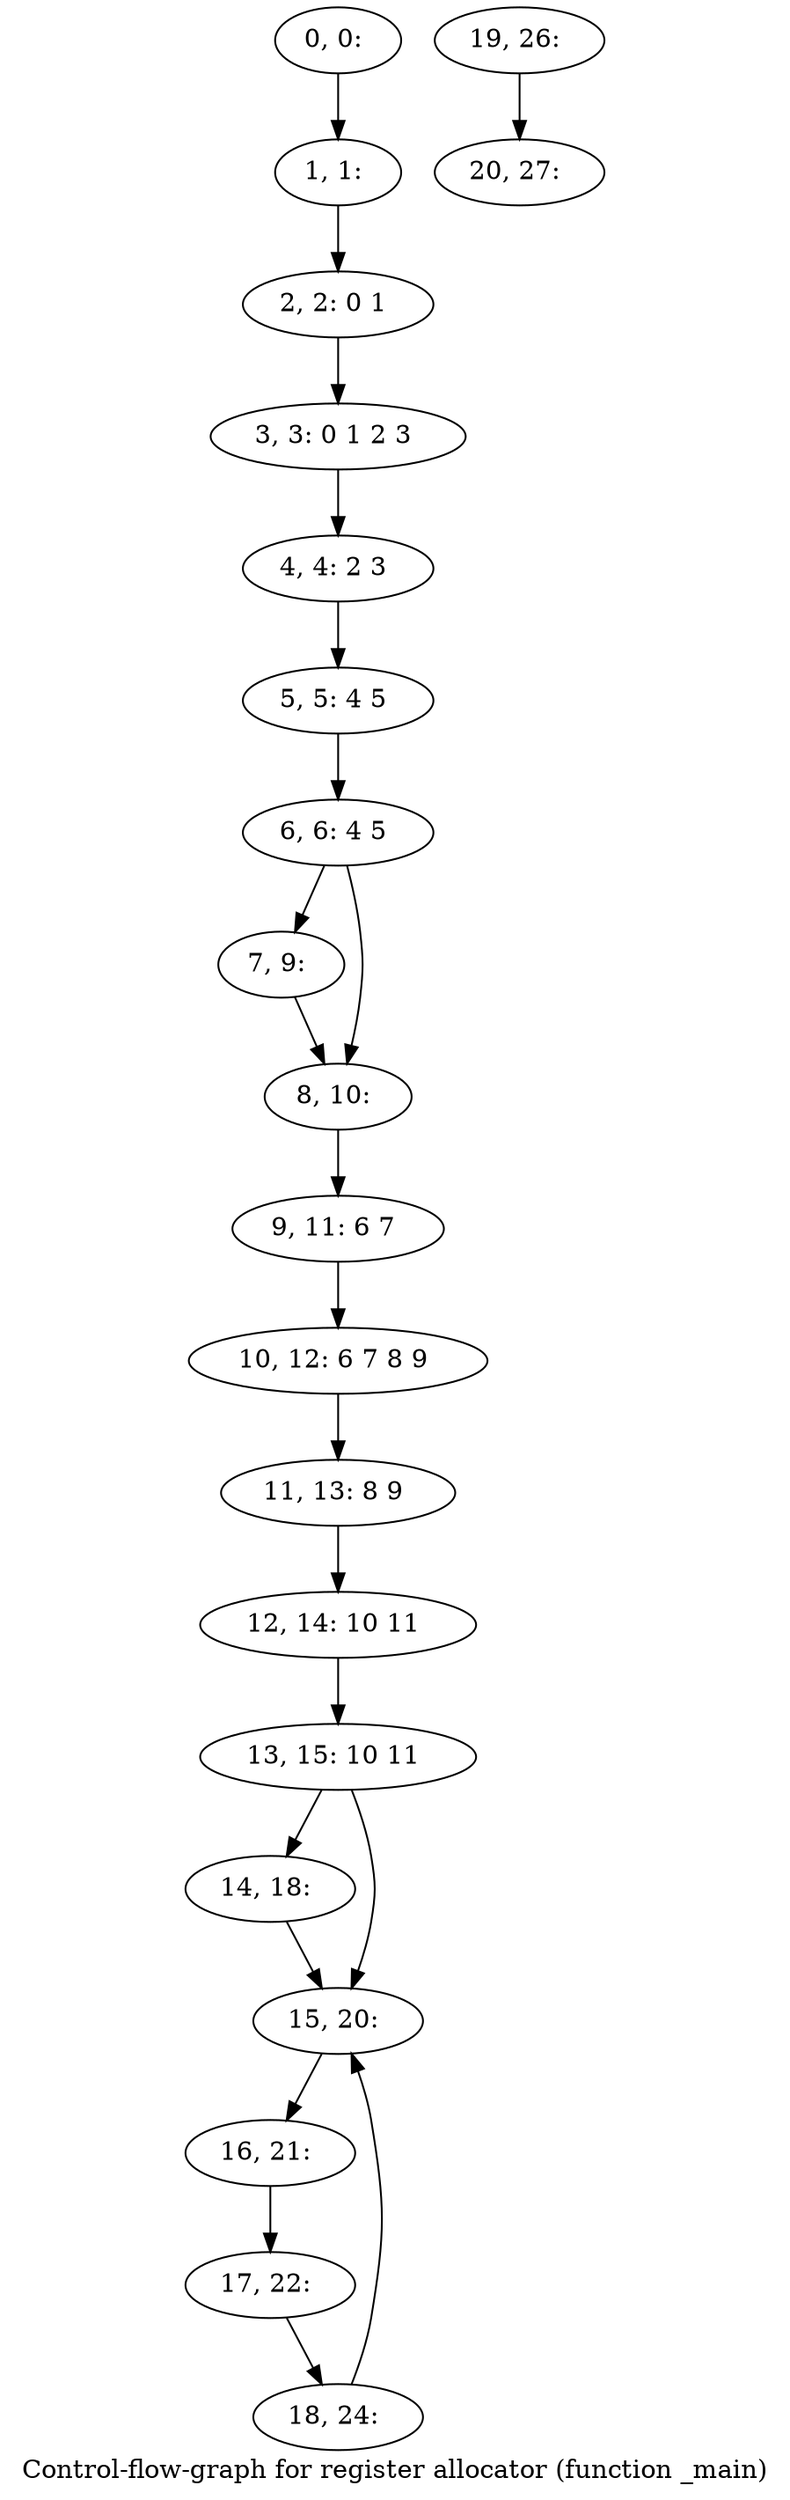 digraph G {
graph [label="Control-flow-graph for register allocator (function _main)"]
0[label="0, 0: "];
1[label="1, 1: "];
2[label="2, 2: 0 1 "];
3[label="3, 3: 0 1 2 3 "];
4[label="4, 4: 2 3 "];
5[label="5, 5: 4 5 "];
6[label="6, 6: 4 5 "];
7[label="7, 9: "];
8[label="8, 10: "];
9[label="9, 11: 6 7 "];
10[label="10, 12: 6 7 8 9 "];
11[label="11, 13: 8 9 "];
12[label="12, 14: 10 11 "];
13[label="13, 15: 10 11 "];
14[label="14, 18: "];
15[label="15, 20: "];
16[label="16, 21: "];
17[label="17, 22: "];
18[label="18, 24: "];
19[label="19, 26: "];
20[label="20, 27: "];
0->1 ;
1->2 ;
2->3 ;
3->4 ;
4->5 ;
5->6 ;
6->7 ;
6->8 ;
7->8 ;
8->9 ;
9->10 ;
10->11 ;
11->12 ;
12->13 ;
13->14 ;
13->15 ;
14->15 ;
15->16 ;
16->17 ;
17->18 ;
18->15 ;
19->20 ;
}
